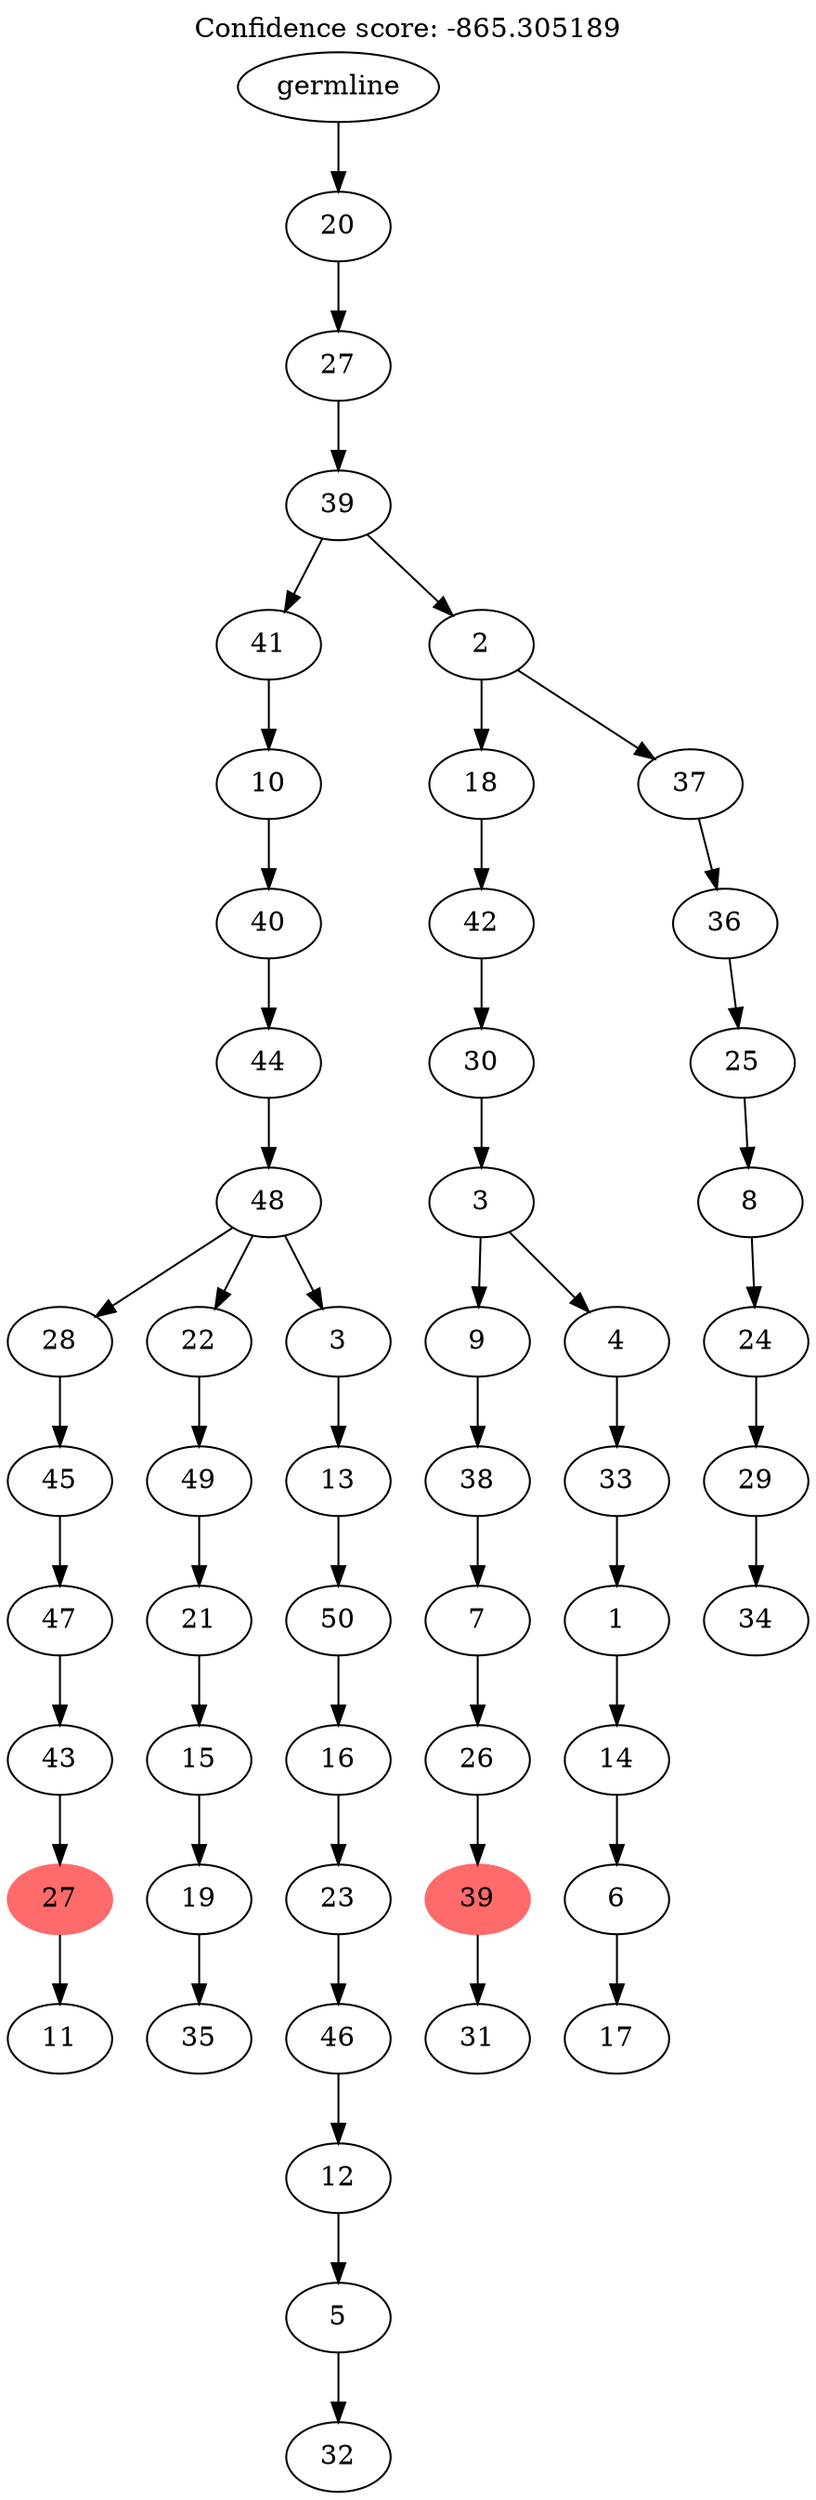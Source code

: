 digraph g {
	"52" -> "53";
	"53" [label="11"];
	"51" -> "52";
	"52" [color=indianred1, style=filled, label="27"];
	"50" -> "51";
	"51" [label="43"];
	"49" -> "50";
	"50" [label="47"];
	"48" -> "49";
	"49" [label="45"];
	"46" -> "47";
	"47" [label="35"];
	"45" -> "46";
	"46" [label="19"];
	"44" -> "45";
	"45" [label="15"];
	"43" -> "44";
	"44" [label="21"];
	"42" -> "43";
	"43" [label="49"];
	"40" -> "41";
	"41" [label="32"];
	"39" -> "40";
	"40" [label="5"];
	"38" -> "39";
	"39" [label="12"];
	"37" -> "38";
	"38" [label="46"];
	"36" -> "37";
	"37" [label="23"];
	"35" -> "36";
	"36" [label="16"];
	"34" -> "35";
	"35" [label="50"];
	"33" -> "34";
	"34" [label="13"];
	"32" -> "33";
	"33" [label="3"];
	"32" -> "42";
	"42" [label="22"];
	"32" -> "48";
	"48" [label="28"];
	"31" -> "32";
	"32" [label="48"];
	"30" -> "31";
	"31" [label="44"];
	"29" -> "30";
	"30" [label="40"];
	"28" -> "29";
	"29" [label="10"];
	"26" -> "27";
	"27" [label="31"];
	"25" -> "26";
	"26" [color=indianred1, style=filled, label="39"];
	"24" -> "25";
	"25" [label="26"];
	"23" -> "24";
	"24" [label="7"];
	"22" -> "23";
	"23" [label="38"];
	"20" -> "21";
	"21" [label="17"];
	"19" -> "20";
	"20" [label="6"];
	"18" -> "19";
	"19" [label="14"];
	"17" -> "18";
	"18" [label="1"];
	"16" -> "17";
	"17" [label="33"];
	"15" -> "16";
	"16" [label="4"];
	"15" -> "22";
	"22" [label="9"];
	"14" -> "15";
	"15" [label="3"];
	"13" -> "14";
	"14" [label="30"];
	"12" -> "13";
	"13" [label="42"];
	"10" -> "11";
	"11" [label="34"];
	"9" -> "10";
	"10" [label="29"];
	"8" -> "9";
	"9" [label="24"];
	"7" -> "8";
	"8" [label="8"];
	"6" -> "7";
	"7" [label="25"];
	"5" -> "6";
	"6" [label="36"];
	"4" -> "5";
	"5" [label="37"];
	"4" -> "12";
	"12" [label="18"];
	"3" -> "4";
	"4" [label="2"];
	"3" -> "28";
	"28" [label="41"];
	"2" -> "3";
	"3" [label="39"];
	"1" -> "2";
	"2" [label="27"];
	"0" -> "1";
	"1" [label="20"];
	"0" [label="germline"];
	labelloc="t";
	label="Confidence score: -865.305189";
}
